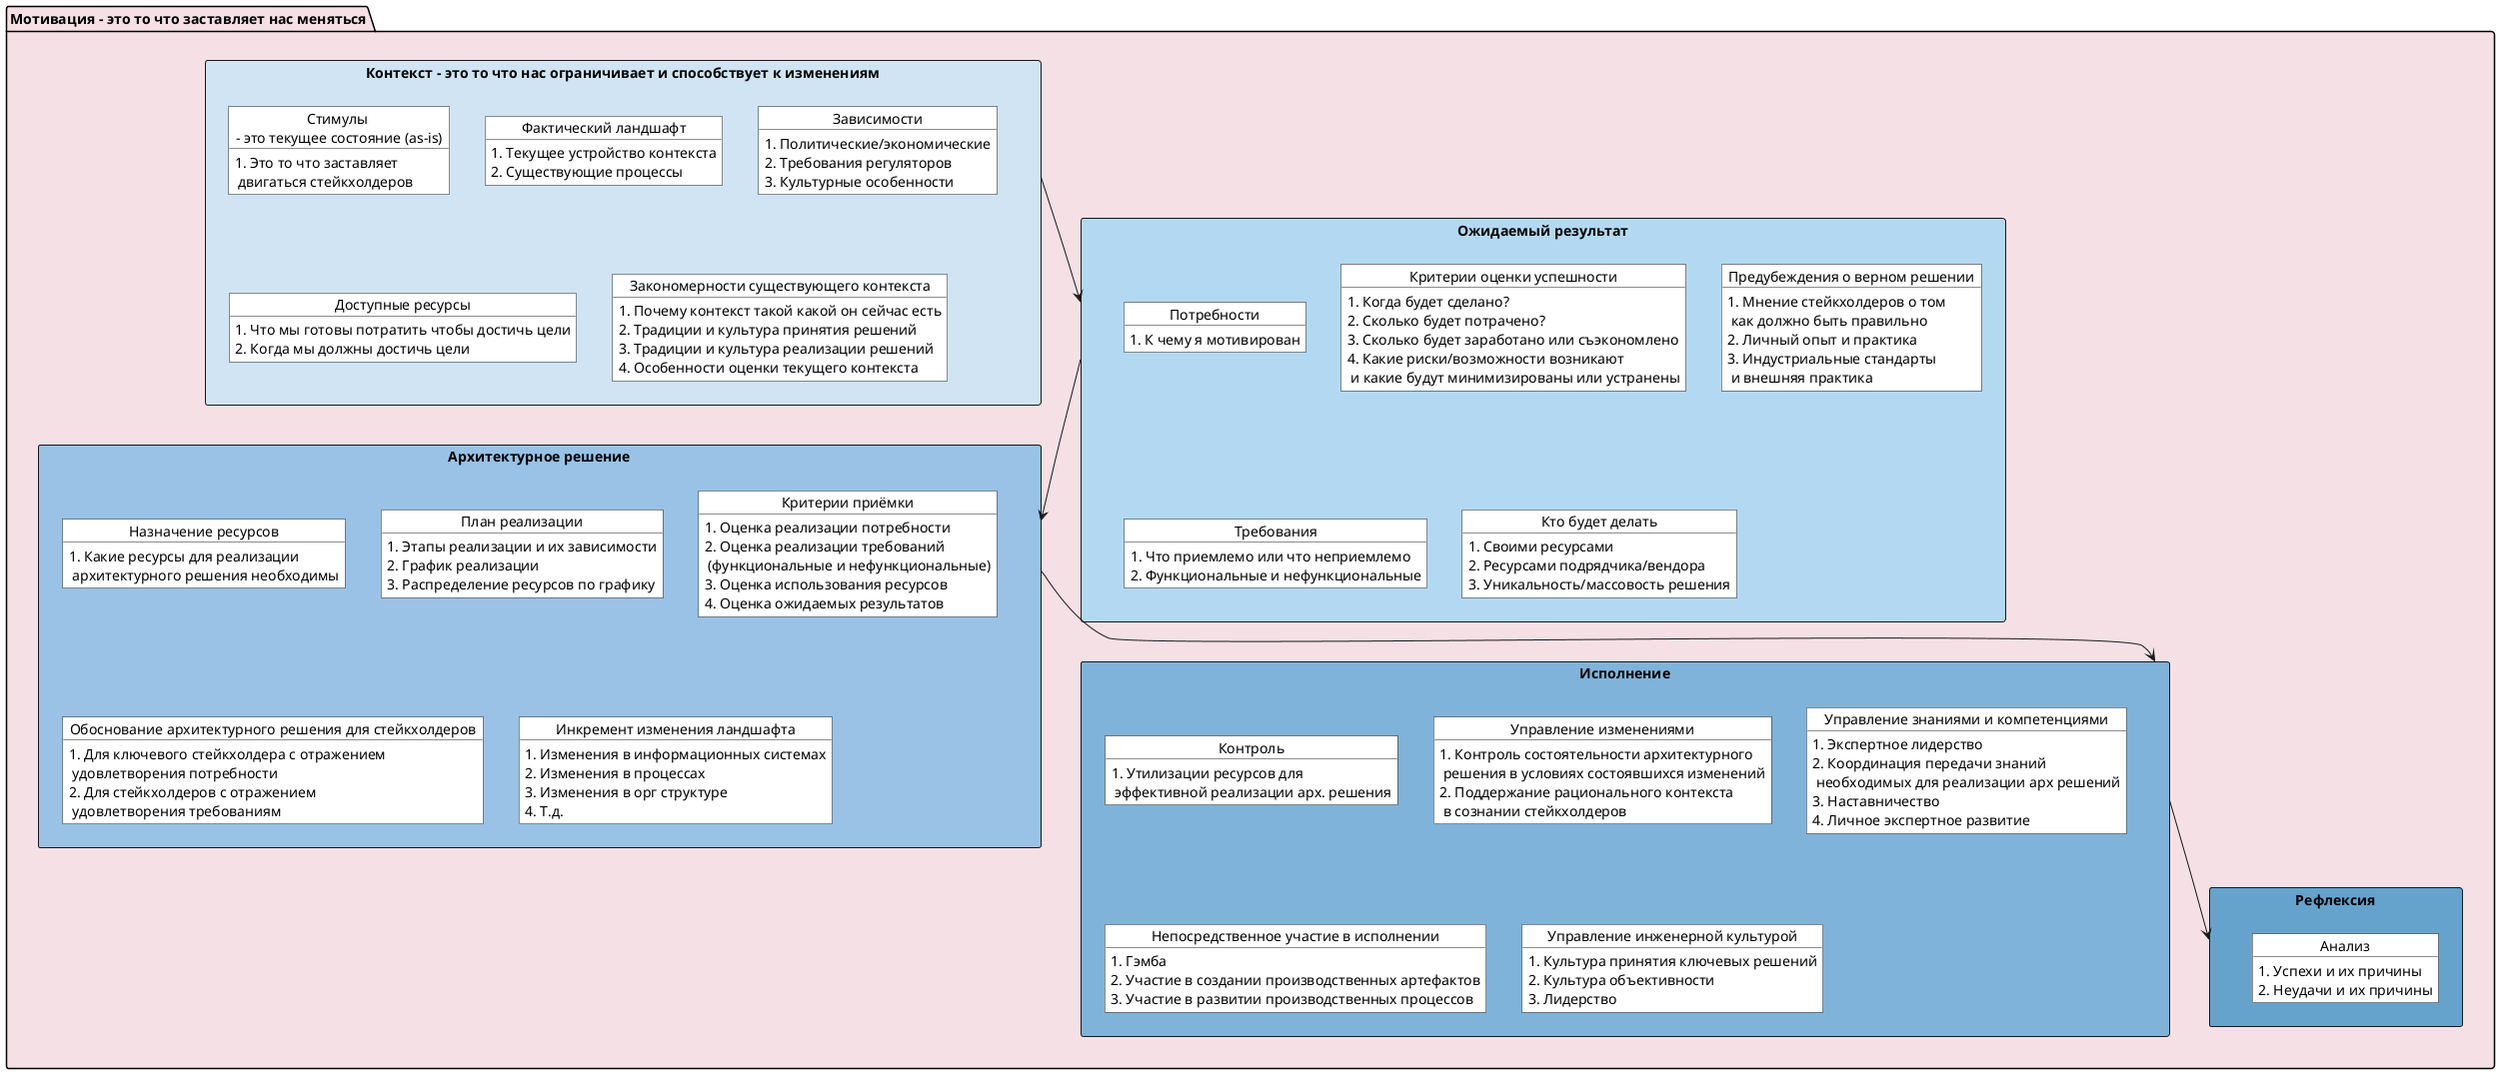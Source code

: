 @startuml
top to bottom direction

package "Мотивация - это то что заставляет нас меняться" as motive #f5e0e6 {  
  rectangle "Контекст - это то что нас ограничивает и способствует к изменениям" as context #d0e4f4 {
    object "Стимулы \n- это текущее состояние (as-is)" as incentives #ffffff {
      1. Это то что заставляет\n двигаться стейкхолдеров
    }

    object "Фактический ландшафт" as landscape #ffffff {
      1. Текущее устройство контекста
      2. Существующие процессы
    }

    object "Зависимости" as dependencies #ffffff {
      1. Политические/экономические
      2. Требования регуляторов
      3. Культурные особенности
    }

    object "Доступные ресурсы" as resources #ffffff {
      1. Что мы готовы потратить чтобы достичь цели
      2. Когда мы должны достичь цели
    }

    object "Закономерности существующего контекста" as patterns #ffffff {
      1. Почему контекст такой какой он сейчас есть
      2. Традиции и культура принятия решений
      3. Традиции и культура реализации решений
      4. Особенности оценки текущего контекста
    }
  }

  rectangle "Ожидаемый результат" as result #b3d9f2 {
    object "Потребности" as needs #ffffff {
      1. К чему я мотивирован
    }
    object "Критерии оценки успешности" as success_criteria #ffffff {
      1. Когда будет сделано?
      2. Сколько будет потрачено?
      3. Сколько будет заработано или съэкономлено
      4. Какие риски/возможности возникают\n и какие будут минимизированы или устранены
    }

    object "Предубеждения о верном решении" as prejudices #ffffff {
      1. Мнение стейкхолдеров о том\n как должно быть правильно
      2. Личный опыт и практика
      3. Индустриальные стандарты\n и внешняя практика
    }

    object "Требования" as requirements #ffffff {
      1. Что приемлемо или что неприемлемо
      2. Функциональные и нефункциональные
    }

    object "Кто будет делать" as responsible #ffffff {
      1. Своими ресурсами
      2. Ресурсами подрядчика/вендора
      3. Уникальность/массовость решения
    }
  }

  rectangle "Архитектурное решение" as solution #99c2e6 {
    object "Назначение ресурсов" as purpose #ffffff {
      1. Какие ресурсы для реализации\n архитектурного решения необходимы
    }
    object "План реализации" as plan #ffffff {
      1. Этапы реализации и их зависимости
      2. График реализации
      3. Распределение ресурсов по графику
    }
    object "Критерии приёмки" as acceptance_criteria #ffffff {
      1. Оценка реализации потребности
      2. Оценка реализации требований\n (функциональные и нефункциональные)
      3. Оценка использования ресурсов
      4. Оценка ожидаемых результатов
    }
    object "Обоснование архитектурного решения для стейкхолдеров" as justification #ffffff {
      1. Для ключевого стейкхолдера с отражением\n удовлетворения потребности
      2. Для стейкхолдеров с отражением\n удовлетворения требованиям
    }
    object "Инкремент изменения ландшафта" as increment #ffffff {
      1. Изменения в информационных системах
      2. Изменения в процессах
      3. Изменения в орг структуре
      4. Т.д.
    }
  }

  rectangle "Исполнение" as execution #80b3d9 {
    object "Контроль" as control #ffffff {
      1. Утилизации ресурсов для\n эффективной реализации арх. решения
    }
    object "Управление изменениями" as change_management #ffffff {
      1. Контроль состоятельности архитектурного\n решения в условиях состоявшихся изменений
      2. Поддержание рационального контекста\n в сознании стейкхолдеров
    }
    object "Управление знаниями и компетенциями" as knowledge_management #ffffff {
      1. Экспертное лидерство
      2. Координация передачи знаний\n необходимых для реализации арх решений
      3. Наставничество
      4. Личное экспертное развитие
    }
    object "Непосредственное участие в исполнении" as participation #ffffff {
      1. Гэмба
      2. Участие в создании производственных артефактов
      3. Участие в развитии производственных процессов
    }
    object "Управление инженерной культурой" as culture #ffffff {
      1. Культура принятия ключевых решений
      2. Культура объективности
      3. Лидерство
    }
  }
  
  rectangle "Рефлексия" as reflection #66a3cc {
    object "Анализ" as analysis #ffffff {
      1. Успехи и их причины
      2. Неудачи и их причины
    }
  }

  context -down-> result
  result -down-> solution
  solution -down-> execution
  execution -down-> reflection
}
@enduml